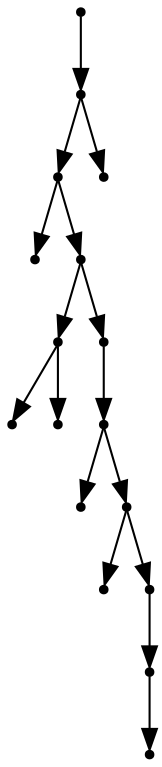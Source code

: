 digraph {
  16 [shape=point];
  15 [shape=point];
  13 [shape=point];
  0 [shape=point];
  12 [shape=point];
  3 [shape=point];
  1 [shape=point];
  2 [shape=point];
  11 [shape=point];
  10 [shape=point];
  4 [shape=point];
  9 [shape=point];
  5 [shape=point];
  8 [shape=point];
  7 [shape=point];
  6 [shape=point];
  14 [shape=point];
16 -> 15;
15 -> 13;
13 -> 0;
13 -> 12;
12 -> 3;
3 -> 1;
3 -> 2;
12 -> 11;
11 -> 10;
10 -> 4;
10 -> 9;
9 -> 5;
9 -> 8;
8 -> 7;
7 -> 6;
15 -> 14;
}
